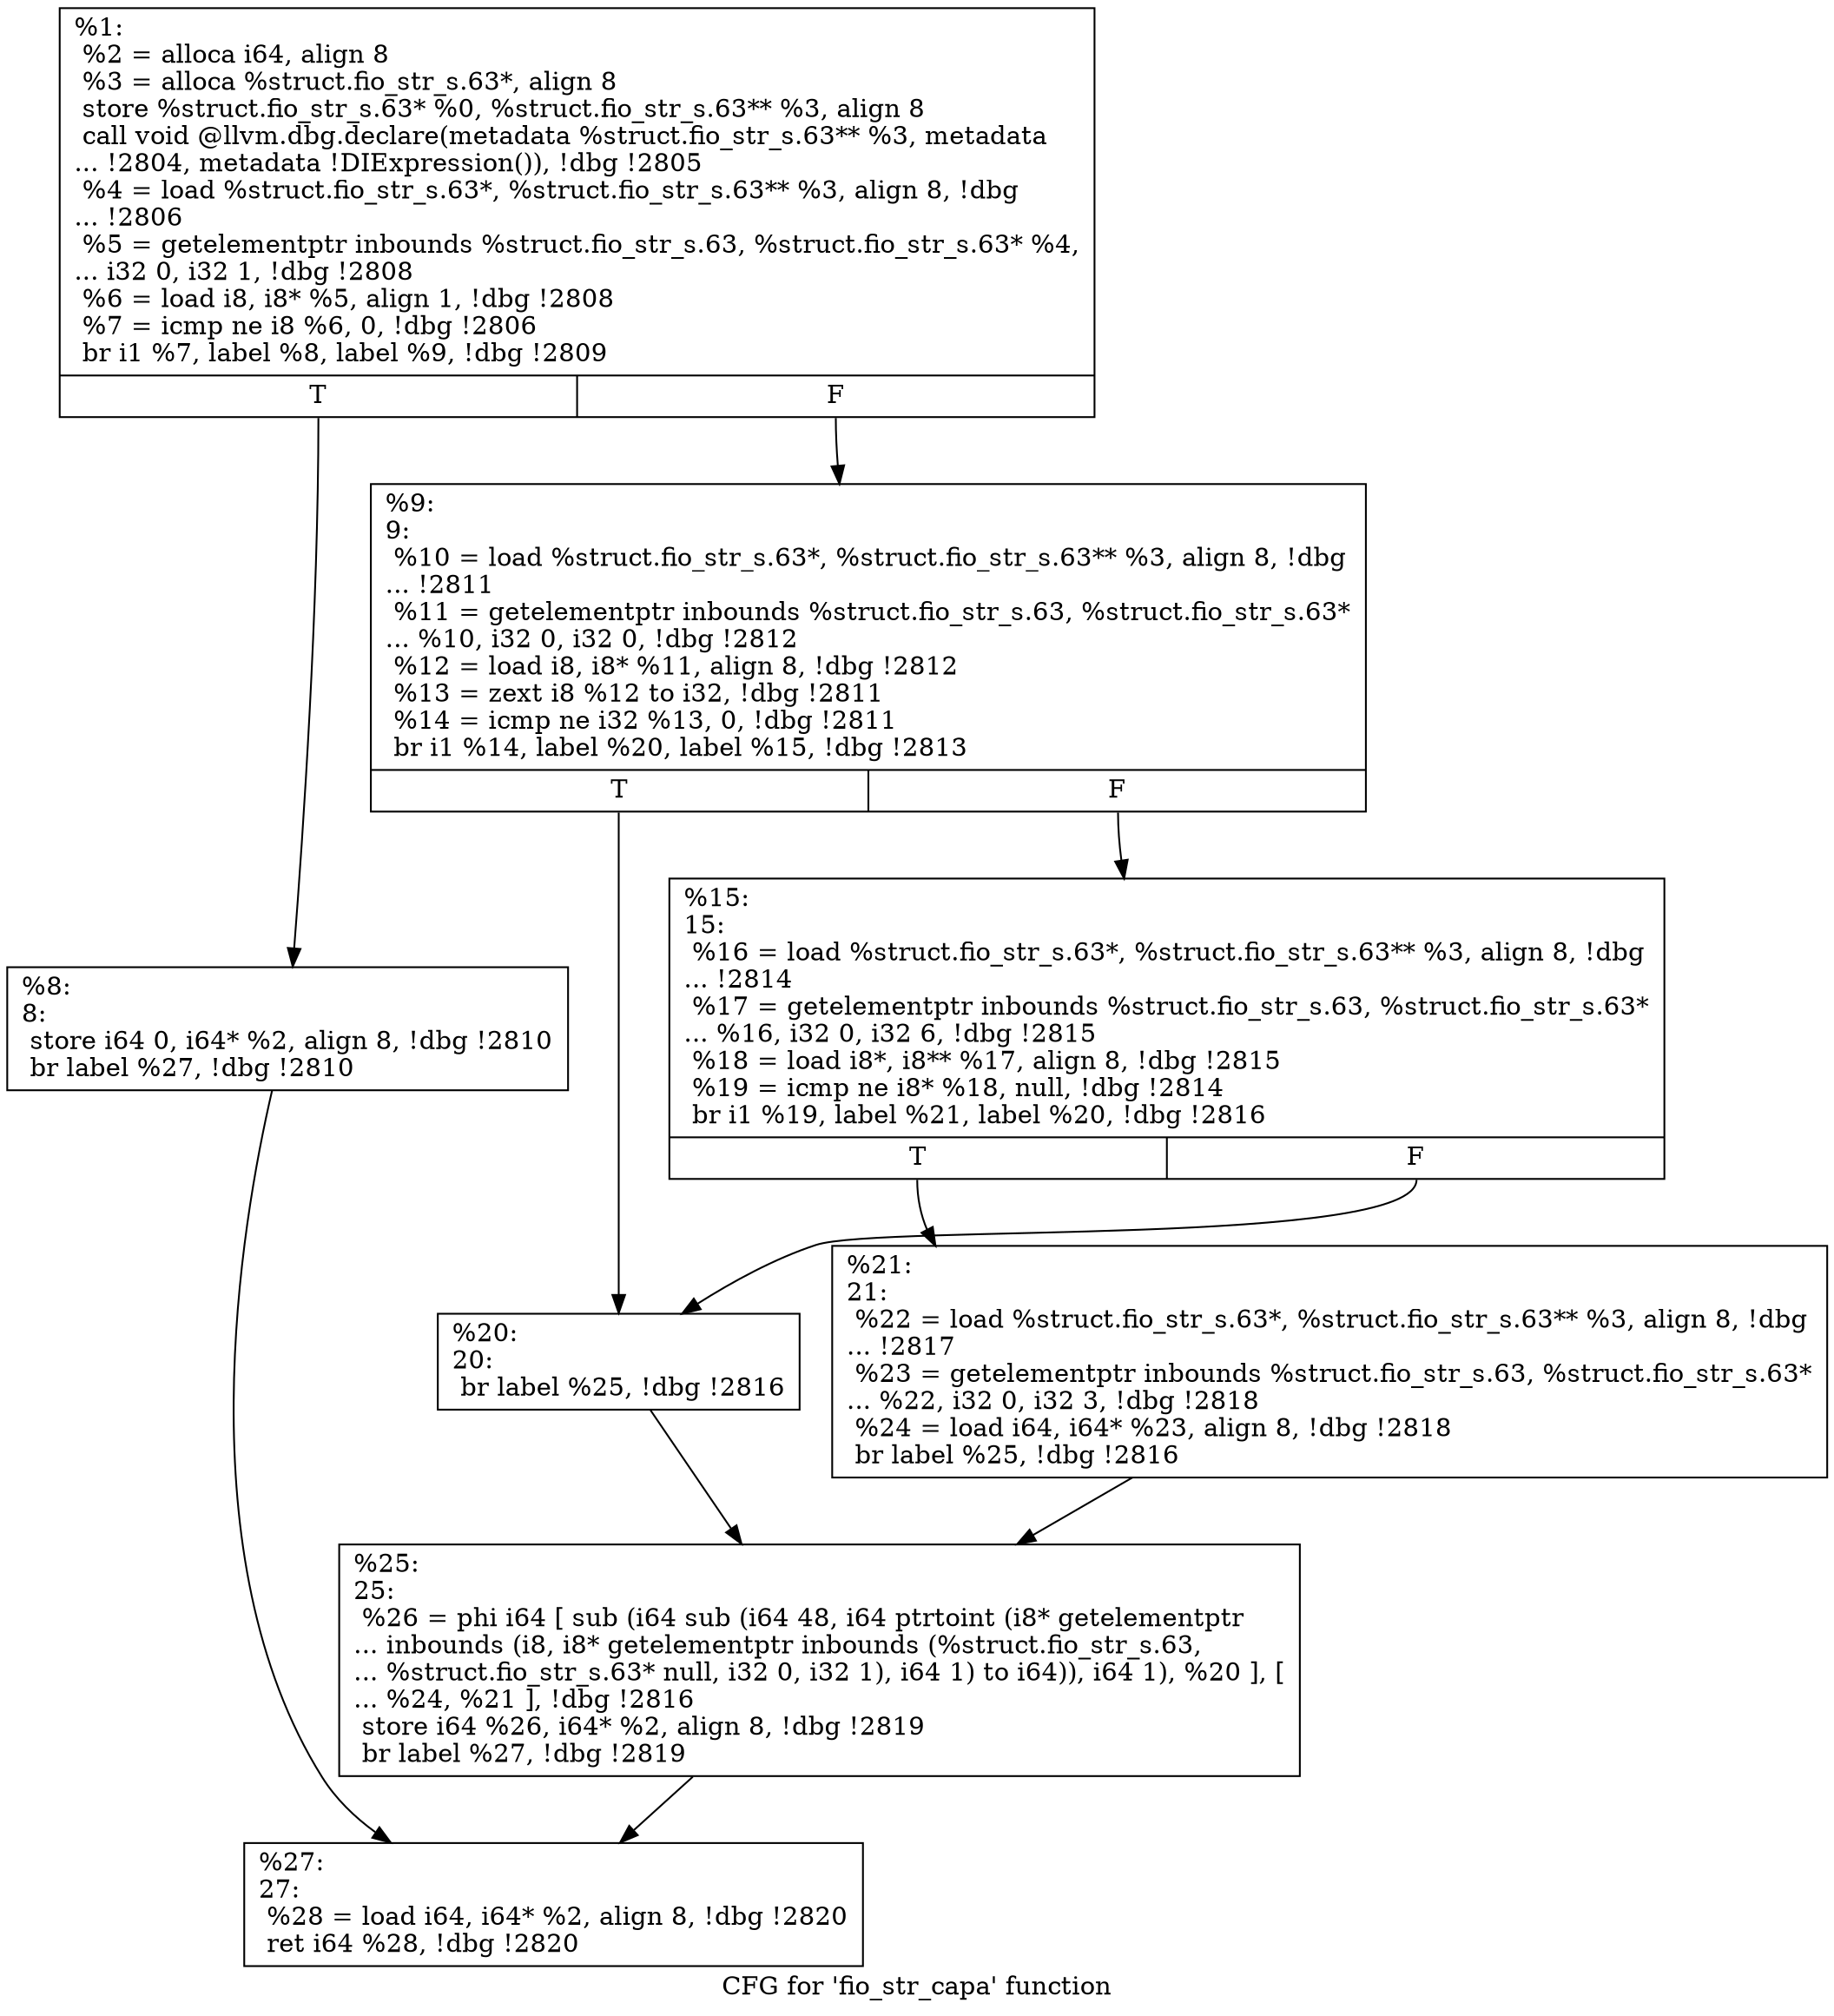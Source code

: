 digraph "CFG for 'fio_str_capa' function" {
	label="CFG for 'fio_str_capa' function";

	Node0x556852074930 [shape=record,label="{%1:\l  %2 = alloca i64, align 8\l  %3 = alloca %struct.fio_str_s.63*, align 8\l  store %struct.fio_str_s.63* %0, %struct.fio_str_s.63** %3, align 8\l  call void @llvm.dbg.declare(metadata %struct.fio_str_s.63** %3, metadata\l... !2804, metadata !DIExpression()), !dbg !2805\l  %4 = load %struct.fio_str_s.63*, %struct.fio_str_s.63** %3, align 8, !dbg\l... !2806\l  %5 = getelementptr inbounds %struct.fio_str_s.63, %struct.fio_str_s.63* %4,\l... i32 0, i32 1, !dbg !2808\l  %6 = load i8, i8* %5, align 1, !dbg !2808\l  %7 = icmp ne i8 %6, 0, !dbg !2806\l  br i1 %7, label %8, label %9, !dbg !2809\l|{<s0>T|<s1>F}}"];
	Node0x556852074930:s0 -> Node0x556852074980;
	Node0x556852074930:s1 -> Node0x5568520749d0;
	Node0x556852074980 [shape=record,label="{%8:\l8:                                                \l  store i64 0, i64* %2, align 8, !dbg !2810\l  br label %27, !dbg !2810\l}"];
	Node0x556852074980 -> Node0x556852074b60;
	Node0x5568520749d0 [shape=record,label="{%9:\l9:                                                \l  %10 = load %struct.fio_str_s.63*, %struct.fio_str_s.63** %3, align 8, !dbg\l... !2811\l  %11 = getelementptr inbounds %struct.fio_str_s.63, %struct.fio_str_s.63*\l... %10, i32 0, i32 0, !dbg !2812\l  %12 = load i8, i8* %11, align 8, !dbg !2812\l  %13 = zext i8 %12 to i32, !dbg !2811\l  %14 = icmp ne i32 %13, 0, !dbg !2811\l  br i1 %14, label %20, label %15, !dbg !2813\l|{<s0>T|<s1>F}}"];
	Node0x5568520749d0:s0 -> Node0x556852074a70;
	Node0x5568520749d0:s1 -> Node0x556852074a20;
	Node0x556852074a20 [shape=record,label="{%15:\l15:                                               \l  %16 = load %struct.fio_str_s.63*, %struct.fio_str_s.63** %3, align 8, !dbg\l... !2814\l  %17 = getelementptr inbounds %struct.fio_str_s.63, %struct.fio_str_s.63*\l... %16, i32 0, i32 6, !dbg !2815\l  %18 = load i8*, i8** %17, align 8, !dbg !2815\l  %19 = icmp ne i8* %18, null, !dbg !2814\l  br i1 %19, label %21, label %20, !dbg !2816\l|{<s0>T|<s1>F}}"];
	Node0x556852074a20:s0 -> Node0x556852074ac0;
	Node0x556852074a20:s1 -> Node0x556852074a70;
	Node0x556852074a70 [shape=record,label="{%20:\l20:                                               \l  br label %25, !dbg !2816\l}"];
	Node0x556852074a70 -> Node0x556852074b10;
	Node0x556852074ac0 [shape=record,label="{%21:\l21:                                               \l  %22 = load %struct.fio_str_s.63*, %struct.fio_str_s.63** %3, align 8, !dbg\l... !2817\l  %23 = getelementptr inbounds %struct.fio_str_s.63, %struct.fio_str_s.63*\l... %22, i32 0, i32 3, !dbg !2818\l  %24 = load i64, i64* %23, align 8, !dbg !2818\l  br label %25, !dbg !2816\l}"];
	Node0x556852074ac0 -> Node0x556852074b10;
	Node0x556852074b10 [shape=record,label="{%25:\l25:                                               \l  %26 = phi i64 [ sub (i64 sub (i64 48, i64 ptrtoint (i8* getelementptr\l... inbounds (i8, i8* getelementptr inbounds (%struct.fio_str_s.63,\l... %struct.fio_str_s.63* null, i32 0, i32 1), i64 1) to i64)), i64 1), %20 ], [\l... %24, %21 ], !dbg !2816\l  store i64 %26, i64* %2, align 8, !dbg !2819\l  br label %27, !dbg !2819\l}"];
	Node0x556852074b10 -> Node0x556852074b60;
	Node0x556852074b60 [shape=record,label="{%27:\l27:                                               \l  %28 = load i64, i64* %2, align 8, !dbg !2820\l  ret i64 %28, !dbg !2820\l}"];
}
